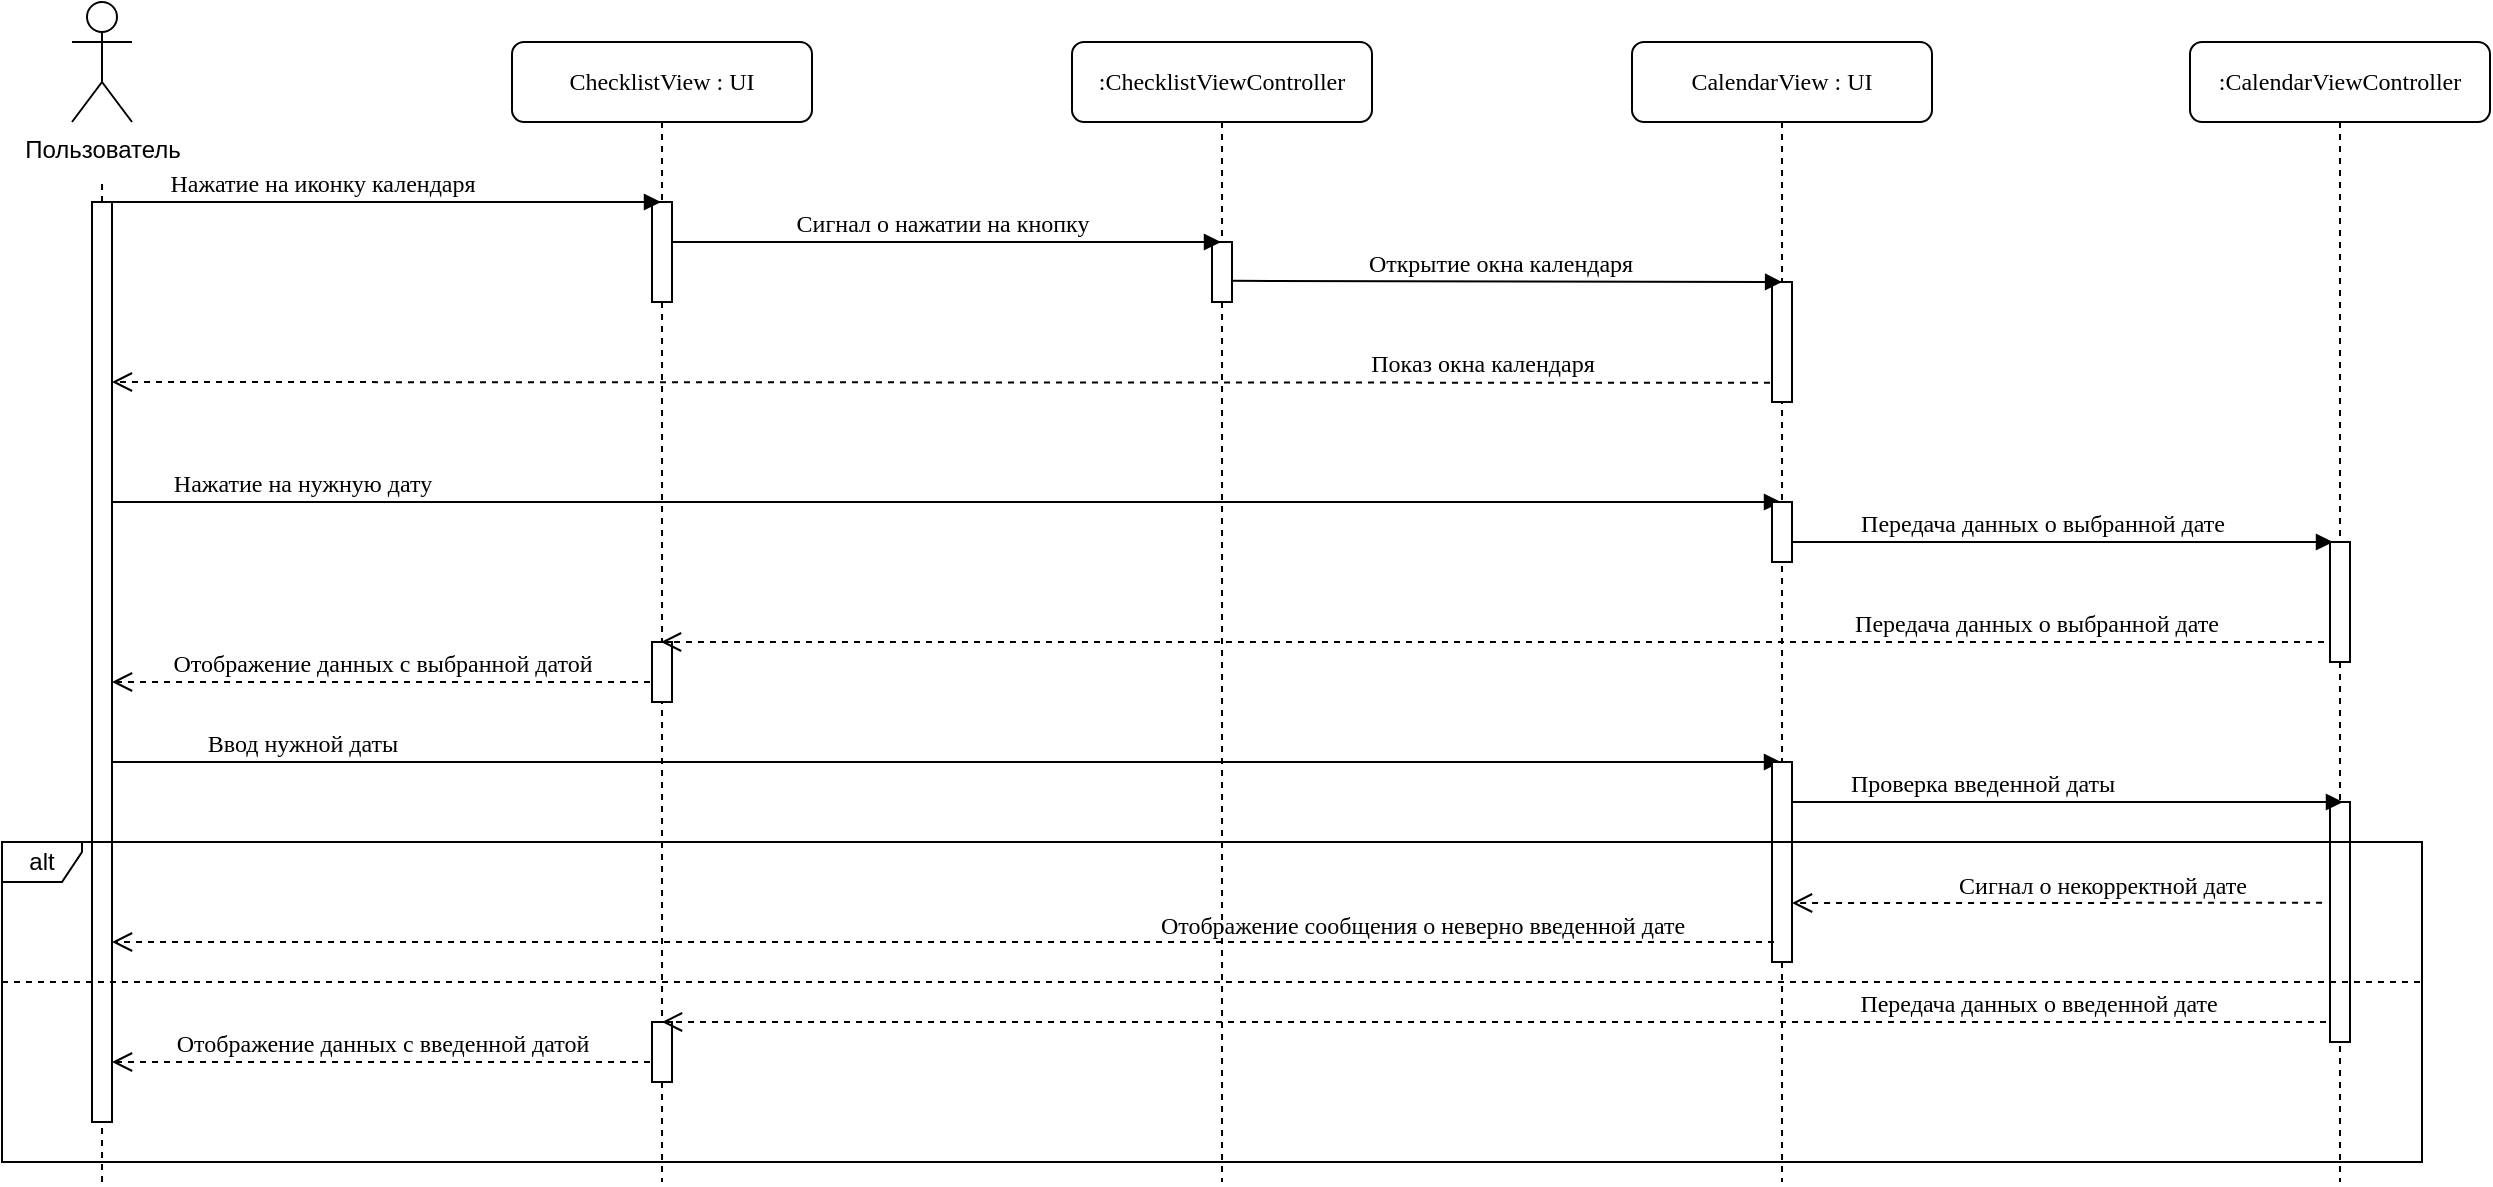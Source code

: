 <mxfile version="13.7.9" type="device"><diagram id="HdIG-SRWDBiB-37TaY_q" name="Page-1"><mxGraphModel dx="4807" dy="2240" grid="1" gridSize="10" guides="1" tooltips="1" connect="1" arrows="1" fold="1" page="1" pageScale="1" pageWidth="1654" pageHeight="1169" math="0" shadow="0"><root><mxCell id="0"/><mxCell id="1" parent="0"/><mxCell id="5kZqF28g90P1dvRlMobP-1" value=":ChecklistViewController" style="shape=umlLifeline;perimeter=lifelinePerimeter;whiteSpace=wrap;html=1;container=1;collapsible=0;recursiveResize=0;outlineConnect=0;rounded=1;shadow=0;comic=0;labelBackgroundColor=none;strokeWidth=1;fontFamily=Verdana;fontSize=12;align=center;" vertex="1" parent="1"><mxGeometry x="-925" y="170" width="150" height="570" as="geometry"/></mxCell><mxCell id="5kZqF28g90P1dvRlMobP-2" value="" style="html=1;points=[];perimeter=orthogonalPerimeter;rounded=0;shadow=0;comic=0;labelBackgroundColor=none;strokeWidth=1;fontFamily=Verdana;fontSize=12;align=center;" vertex="1" parent="5kZqF28g90P1dvRlMobP-1"><mxGeometry x="70" y="100" width="10" height="30" as="geometry"/></mxCell><mxCell id="5kZqF28g90P1dvRlMobP-3" value="ChecklistView : UI" style="shape=umlLifeline;perimeter=lifelinePerimeter;whiteSpace=wrap;html=1;container=0;collapsible=0;recursiveResize=0;outlineConnect=0;rounded=1;shadow=0;comic=0;labelBackgroundColor=none;strokeWidth=1;fontFamily=Verdana;fontSize=12;align=center;" vertex="1" parent="1"><mxGeometry x="-1205" y="170" width="150" height="570" as="geometry"/></mxCell><mxCell id="5kZqF28g90P1dvRlMobP-4" value="Сигнал о нажатии на кнопку" style="html=1;verticalAlign=bottom;endArrow=block;labelBackgroundColor=none;fontFamily=Verdana;fontSize=12;edgeStyle=elbowEdgeStyle;elbow=vertical;" edge="1" parent="1" source="5kZqF28g90P1dvRlMobP-3" target="5kZqF28g90P1dvRlMobP-1"><mxGeometry x="0.075" y="-10" relative="1" as="geometry"><mxPoint x="-1100" y="270" as="sourcePoint"/><mxPoint x="-1035" y="270" as="targetPoint"/><Array as="points"><mxPoint x="-980" y="270"/></Array><mxPoint x="-10" y="-10" as="offset"/></mxGeometry></mxCell><mxCell id="5kZqF28g90P1dvRlMobP-5" value="Пользователь" style="shape=umlActor;verticalLabelPosition=bottom;verticalAlign=top;html=1;" vertex="1" parent="1"><mxGeometry x="-1425" y="150" width="30" height="60" as="geometry"/></mxCell><mxCell id="5kZqF28g90P1dvRlMobP-6" value="" style="html=1;points=[];perimeter=orthogonalPerimeter;rounded=0;shadow=0;comic=0;labelBackgroundColor=none;strokeWidth=1;fontFamily=Verdana;fontSize=12;align=center;" vertex="1" parent="1"><mxGeometry x="-1135" y="250" width="10" height="50" as="geometry"/></mxCell><mxCell id="5kZqF28g90P1dvRlMobP-7" value="" style="endArrow=none;dashed=1;html=1;" edge="1" parent="1" source="5kZqF28g90P1dvRlMobP-8"><mxGeometry width="50" height="50" relative="1" as="geometry"><mxPoint x="-1380" y="740" as="sourcePoint"/><mxPoint x="-1410" y="240" as="targetPoint"/></mxGeometry></mxCell><mxCell id="5kZqF28g90P1dvRlMobP-8" value="" style="html=1;points=[];perimeter=orthogonalPerimeter;" vertex="1" parent="1"><mxGeometry x="-1415" y="250" width="10" height="460" as="geometry"/></mxCell><mxCell id="5kZqF28g90P1dvRlMobP-9" value="" style="endArrow=none;dashed=1;html=1;" edge="1" parent="1" target="5kZqF28g90P1dvRlMobP-8"><mxGeometry width="50" height="50" relative="1" as="geometry"><mxPoint x="-1410" y="740" as="sourcePoint"/><mxPoint x="-1380" y="240" as="targetPoint"/></mxGeometry></mxCell><mxCell id="5kZqF28g90P1dvRlMobP-10" value="Нажатие на иконку календаря" style="html=1;verticalAlign=bottom;endArrow=block;labelBackgroundColor=none;fontFamily=Verdana;fontSize=12;edgeStyle=elbowEdgeStyle;elbow=vertical;exitX=0.9;exitY=0;exitDx=0;exitDy=0;exitPerimeter=0;" edge="1" parent="1" source="5kZqF28g90P1dvRlMobP-8" target="5kZqF28g90P1dvRlMobP-3"><mxGeometry x="-0.231" relative="1" as="geometry"><mxPoint x="-1365" y="250" as="sourcePoint"/><mxPoint x="-1235" y="250" as="targetPoint"/><mxPoint as="offset"/></mxGeometry></mxCell><mxCell id="5kZqF28g90P1dvRlMobP-11" value="Показ окна календаря" style="html=1;verticalAlign=bottom;endArrow=open;dashed=1;endSize=8;labelBackgroundColor=none;fontFamily=Verdana;fontSize=12;edgeStyle=elbowEdgeStyle;elbow=vertical;exitX=0.5;exitY=0.84;exitDx=0;exitDy=0;exitPerimeter=0;entryX=1.02;entryY=0.153;entryDx=0;entryDy=0;entryPerimeter=0;" edge="1" parent="1" source="5kZqF28g90P1dvRlMobP-17"><mxGeometry x="-0.64" relative="1" as="geometry"><mxPoint x="-1405.04" y="340.38" as="targetPoint"/><Array as="points"><mxPoint x="-1355.24" y="340"/><mxPoint x="-1325.24" y="340"/></Array><mxPoint x="-1135" y="340.76" as="sourcePoint"/><mxPoint as="offset"/></mxGeometry></mxCell><mxCell id="5kZqF28g90P1dvRlMobP-12" value="Нажатие на нужную дату" style="html=1;verticalAlign=bottom;endArrow=block;labelBackgroundColor=none;fontFamily=Verdana;fontSize=12;edgeStyle=elbowEdgeStyle;elbow=vertical;exitX=0.9;exitY=0;exitDx=0;exitDy=0;exitPerimeter=0;" edge="1" parent="1" target="5kZqF28g90P1dvRlMobP-16"><mxGeometry x="-0.089" y="-285" relative="1" as="geometry"><mxPoint x="-1405" y="400" as="sourcePoint"/><mxPoint x="-1129.5" y="400" as="targetPoint"/><mxPoint x="-285" y="-285" as="offset"/></mxGeometry></mxCell><mxCell id="5kZqF28g90P1dvRlMobP-13" value="Передача данных о выбранной дате" style="html=1;verticalAlign=bottom;endArrow=block;labelBackgroundColor=none;fontFamily=Verdana;fontSize=12;edgeStyle=elbowEdgeStyle;elbow=vertical;exitX=0.9;exitY=0;exitDx=0;exitDy=0;exitPerimeter=0;" edge="1" parent="1"><mxGeometry y="-8" relative="1" as="geometry"><mxPoint x="-570.0" y="420" as="sourcePoint"/><mxPoint x="-294.5" y="420" as="targetPoint"/><mxPoint x="-8" y="-8" as="offset"/></mxGeometry></mxCell><mxCell id="5kZqF28g90P1dvRlMobP-16" value="CalendarView : UI" style="shape=umlLifeline;perimeter=lifelinePerimeter;whiteSpace=wrap;html=1;container=1;collapsible=0;recursiveResize=0;outlineConnect=0;rounded=1;shadow=0;comic=0;labelBackgroundColor=none;strokeWidth=1;fontFamily=Verdana;fontSize=12;align=center;" vertex="1" parent="1"><mxGeometry x="-645" y="170" width="150" height="570" as="geometry"/></mxCell><mxCell id="5kZqF28g90P1dvRlMobP-17" value="" style="html=1;points=[];perimeter=orthogonalPerimeter;rounded=0;shadow=0;comic=0;labelBackgroundColor=none;strokeWidth=1;fontFamily=Verdana;fontSize=12;align=center;" vertex="1" parent="5kZqF28g90P1dvRlMobP-16"><mxGeometry x="70" y="120" width="10" height="60" as="geometry"/></mxCell><mxCell id="5kZqF28g90P1dvRlMobP-18" value=":CalendarViewController" style="shape=umlLifeline;perimeter=lifelinePerimeter;whiteSpace=wrap;html=1;container=1;collapsible=0;recursiveResize=0;outlineConnect=0;rounded=1;shadow=0;comic=0;labelBackgroundColor=none;strokeWidth=1;fontFamily=Verdana;fontSize=12;align=center;" vertex="1" parent="1"><mxGeometry x="-366" y="170" width="150" height="570" as="geometry"/></mxCell><mxCell id="5kZqF28g90P1dvRlMobP-19" value="" style="html=1;points=[];perimeter=orthogonalPerimeter;rounded=0;shadow=0;comic=0;labelBackgroundColor=none;strokeWidth=1;fontFamily=Verdana;fontSize=12;align=center;" vertex="1" parent="5kZqF28g90P1dvRlMobP-18"><mxGeometry x="70" y="250" width="10" height="60" as="geometry"/></mxCell><mxCell id="5kZqF28g90P1dvRlMobP-40" value="" style="html=1;points=[];perimeter=orthogonalPerimeter;rounded=0;shadow=0;comic=0;labelBackgroundColor=none;strokeWidth=1;fontFamily=Verdana;fontSize=12;align=center;" vertex="1" parent="5kZqF28g90P1dvRlMobP-18"><mxGeometry x="70" y="380" width="10" height="120" as="geometry"/></mxCell><mxCell id="5kZqF28g90P1dvRlMobP-20" value="Открытие окна календаря" style="html=1;verticalAlign=bottom;endArrow=block;labelBackgroundColor=none;fontFamily=Verdana;fontSize=12;edgeStyle=elbowEdgeStyle;elbow=vertical;exitX=0.9;exitY=0;exitDx=0;exitDy=0;exitPerimeter=0;entryX=0.506;entryY=0.023;entryDx=0;entryDy=0;entryPerimeter=0;" edge="1" parent="1"><mxGeometry x="-0.022" relative="1" as="geometry"><mxPoint x="-845.0" y="289.41" as="sourcePoint"/><mxPoint x="-569.94" y="290.38" as="targetPoint"/><mxPoint as="offset"/></mxGeometry></mxCell><mxCell id="5kZqF28g90P1dvRlMobP-21" value="" style="html=1;points=[];perimeter=orthogonalPerimeter;rounded=0;shadow=0;comic=0;labelBackgroundColor=none;strokeWidth=1;fontFamily=Verdana;fontSize=12;align=center;" vertex="1" parent="1"><mxGeometry x="-575" y="400" width="10" height="30" as="geometry"/></mxCell><mxCell id="5kZqF28g90P1dvRlMobP-36" value="" style="html=1;points=[];perimeter=orthogonalPerimeter;rounded=0;shadow=0;comic=0;labelBackgroundColor=none;strokeWidth=1;fontFamily=Verdana;fontSize=12;align=center;" vertex="1" parent="1"><mxGeometry x="-1135" y="470" width="10" height="30" as="geometry"/></mxCell><mxCell id="5kZqF28g90P1dvRlMobP-37" value="Отображение данных с выбранной датой" style="html=1;verticalAlign=bottom;endArrow=open;dashed=1;endSize=8;labelBackgroundColor=none;fontFamily=Verdana;fontSize=12;edgeStyle=elbowEdgeStyle;elbow=horizontal;" edge="1" parent="1"><mxGeometry x="-0.004" relative="1" as="geometry"><mxPoint x="-1405" y="490" as="targetPoint"/><Array as="points"/><mxPoint x="-1136" y="490" as="sourcePoint"/><mxPoint as="offset"/></mxGeometry></mxCell><mxCell id="5kZqF28g90P1dvRlMobP-38" value="Ввод нужной даты" style="html=1;verticalAlign=bottom;endArrow=block;labelBackgroundColor=none;fontFamily=Verdana;fontSize=12;edgeStyle=elbowEdgeStyle;elbow=vertical;exitX=0.9;exitY=0;exitDx=0;exitDy=0;exitPerimeter=0;" edge="1" parent="1" target="5kZqF28g90P1dvRlMobP-16"><mxGeometry x="-0.089" y="-285" relative="1" as="geometry"><mxPoint x="-1405" y="530" as="sourcePoint"/><mxPoint x="-580" y="530" as="targetPoint"/><mxPoint x="-285" y="-285" as="offset"/></mxGeometry></mxCell><mxCell id="5kZqF28g90P1dvRlMobP-41" value="Проверка введенной даты" style="html=1;verticalAlign=bottom;endArrow=block;labelBackgroundColor=none;fontFamily=Verdana;fontSize=12;edgeStyle=elbowEdgeStyle;elbow=vertical;exitX=0.9;exitY=0;exitDx=0;exitDy=0;exitPerimeter=0;" edge="1" parent="1"><mxGeometry x="0.002" y="-43" relative="1" as="geometry"><mxPoint x="-565.0" y="550" as="sourcePoint"/><mxPoint x="-289.5" y="550" as="targetPoint"/><mxPoint x="-43" y="-43" as="offset"/><Array as="points"><mxPoint x="-427" y="550"/></Array></mxGeometry></mxCell><mxCell id="5kZqF28g90P1dvRlMobP-42" value="" style="html=1;points=[];perimeter=orthogonalPerimeter;rounded=0;shadow=0;comic=0;labelBackgroundColor=none;strokeWidth=1;fontFamily=Verdana;fontSize=12;align=center;" vertex="1" parent="1"><mxGeometry x="-575" y="530" width="10" height="100" as="geometry"/></mxCell><mxCell id="5kZqF28g90P1dvRlMobP-43" value="Сигнал о некорректной дате" style="html=1;verticalAlign=bottom;endArrow=open;dashed=1;endSize=8;labelBackgroundColor=none;fontFamily=Verdana;fontSize=12;edgeStyle=elbowEdgeStyle;elbow=vertical;exitX=0.5;exitY=0.84;exitDx=0;exitDy=0;exitPerimeter=0;" edge="1" parent="1" target="5kZqF28g90P1dvRlMobP-42"><mxGeometry x="-0.168" relative="1" as="geometry"><mxPoint x="-850.0" y="600" as="targetPoint"/><Array as="points"/><mxPoint x="-299.96" y="600.4" as="sourcePoint"/><mxPoint as="offset"/></mxGeometry></mxCell><mxCell id="5kZqF28g90P1dvRlMobP-44" value="Отображение сообщения о неверно введенной дате" style="html=1;verticalAlign=bottom;endArrow=open;dashed=1;endSize=8;labelBackgroundColor=none;fontFamily=Verdana;fontSize=12;edgeStyle=elbowEdgeStyle;elbow=vertical;entryX=1.02;entryY=0.153;entryDx=0;entryDy=0;entryPerimeter=0;exitX=0.1;exitY=0.9;exitDx=0;exitDy=0;exitPerimeter=0;" edge="1" parent="1" source="5kZqF28g90P1dvRlMobP-42"><mxGeometry x="1" y="655" relative="1" as="geometry"><mxPoint x="-1405" y="620.38" as="targetPoint"/><Array as="points"><mxPoint x="-1355.2" y="620"/><mxPoint x="-1325.2" y="620"/></Array><mxPoint x="-580" y="620" as="sourcePoint"/><mxPoint as="offset"/></mxGeometry></mxCell><mxCell id="5kZqF28g90P1dvRlMobP-46" value="" style="html=1;points=[];perimeter=orthogonalPerimeter;rounded=0;shadow=0;comic=0;labelBackgroundColor=none;strokeWidth=1;fontFamily=Verdana;fontSize=12;align=center;" vertex="1" parent="1"><mxGeometry x="-1135" y="660" width="10" height="30" as="geometry"/></mxCell><mxCell id="5kZqF28g90P1dvRlMobP-47" value="Передача данных о введенной дате" style="html=1;verticalAlign=bottom;endArrow=open;dashed=1;endSize=8;labelBackgroundColor=none;fontFamily=Verdana;fontSize=12;edgeStyle=elbowEdgeStyle;elbow=vertical;" edge="1" parent="1" target="5kZqF28g90P1dvRlMobP-3"><mxGeometry y="-271" relative="1" as="geometry"><mxPoint x="-1125" y="660" as="targetPoint"/><Array as="points"><mxPoint x="-720" y="660"/></Array><mxPoint x="-298" y="660" as="sourcePoint"/><mxPoint x="272" y="271" as="offset"/></mxGeometry></mxCell><mxCell id="5kZqF28g90P1dvRlMobP-48" value="Передача данных о выбранной дате" style="html=1;verticalAlign=bottom;endArrow=open;dashed=1;endSize=8;labelBackgroundColor=none;fontFamily=Verdana;fontSize=12;edgeStyle=elbowEdgeStyle;elbow=vertical;" edge="1" parent="1"><mxGeometry y="-271" relative="1" as="geometry"><mxPoint x="-1130.5" y="470" as="targetPoint"/><Array as="points"/><mxPoint x="-299" y="470" as="sourcePoint"/><mxPoint x="272" y="271" as="offset"/></mxGeometry></mxCell><mxCell id="5kZqF28g90P1dvRlMobP-49" value="Отображение данных с введенной датой" style="html=1;verticalAlign=bottom;endArrow=open;dashed=1;endSize=8;labelBackgroundColor=none;fontFamily=Verdana;fontSize=12;edgeStyle=elbowEdgeStyle;elbow=horizontal;" edge="1" parent="1"><mxGeometry x="-0.004" relative="1" as="geometry"><mxPoint x="-1405" y="680" as="targetPoint"/><Array as="points"/><mxPoint x="-1136" y="680" as="sourcePoint"/><mxPoint as="offset"/></mxGeometry></mxCell><mxCell id="5kZqF28g90P1dvRlMobP-52" value="alt" style="shape=umlFrame;whiteSpace=wrap;html=1;width=40;height=20;" vertex="1" parent="1"><mxGeometry x="-1460" y="570" width="1210" height="160" as="geometry"/></mxCell><mxCell id="5kZqF28g90P1dvRlMobP-53" value="" style="endArrow=none;dashed=1;html=1;" edge="1" parent="1"><mxGeometry width="50" height="50" relative="1" as="geometry"><mxPoint x="-1460" y="640" as="sourcePoint"/><mxPoint x="-250" y="640" as="targetPoint"/></mxGeometry></mxCell></root></mxGraphModel></diagram></mxfile>